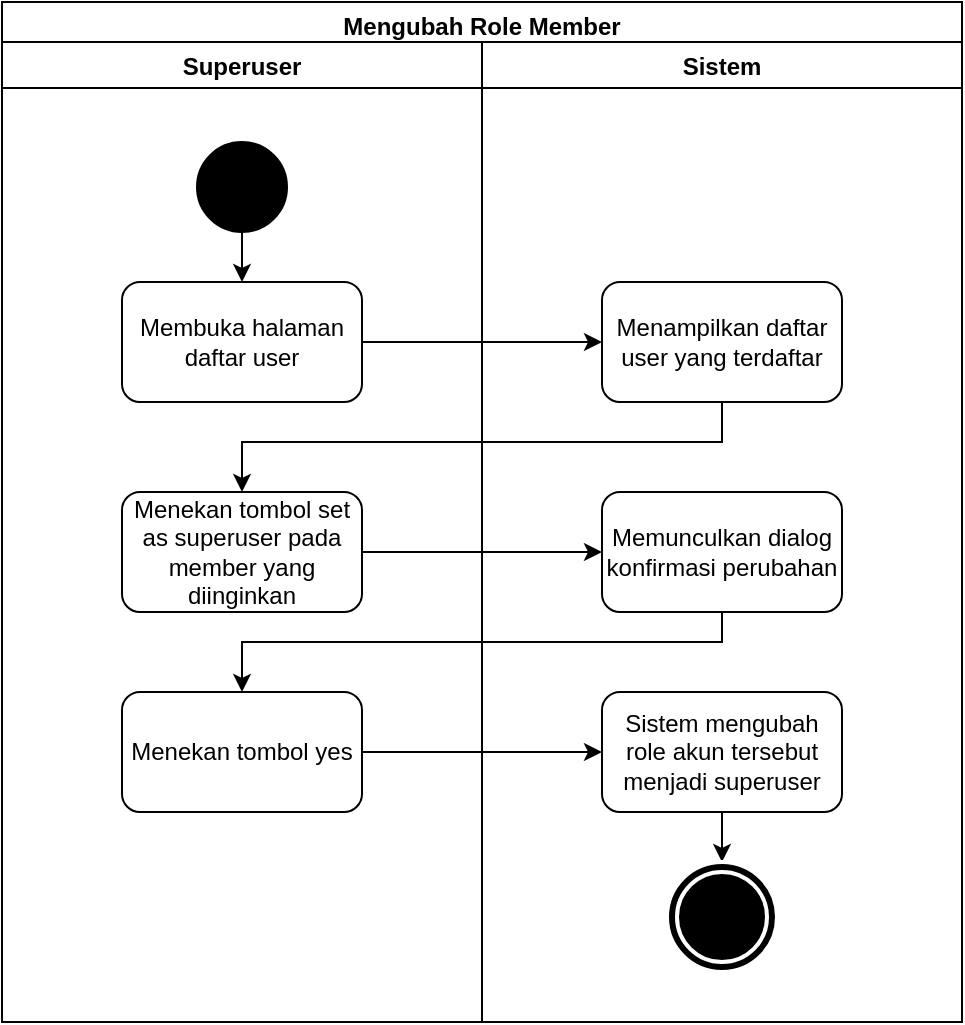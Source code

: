 <mxfile version="16.1.2" type="device"><diagram id="prtHgNgQTEPvFCAcTncT" name="Page-1"><mxGraphModel dx="1209" dy="554" grid="1" gridSize="10" guides="1" tooltips="1" connect="1" arrows="1" fold="1" page="1" pageScale="1" pageWidth="827" pageHeight="1169" math="0" shadow="0"><root><mxCell id="0"/><mxCell id="1" parent="0"/><mxCell id="xOL2CaStUpzWwHvCU3t6-1" value="Mengubah Role Member" style="swimlane;fillColor=none;" parent="1" vertex="1"><mxGeometry x="240" y="60" width="480" height="510" as="geometry"/></mxCell><mxCell id="xOL2CaStUpzWwHvCU3t6-3" value="Superuser" style="swimlane;" parent="xOL2CaStUpzWwHvCU3t6-1" vertex="1"><mxGeometry y="20" width="240" height="490" as="geometry"/></mxCell><mxCell id="xOL2CaStUpzWwHvCU3t6-17" style="edgeStyle=orthogonalEdgeStyle;rounded=0;orthogonalLoop=1;jettySize=auto;html=1;" parent="xOL2CaStUpzWwHvCU3t6-3" source="xOL2CaStUpzWwHvCU3t6-4" target="xOL2CaStUpzWwHvCU3t6-5" edge="1"><mxGeometry relative="1" as="geometry"/></mxCell><mxCell id="xOL2CaStUpzWwHvCU3t6-4" value="" style="ellipse;whiteSpace=wrap;html=1;aspect=fixed;fillColor=#000000;" parent="xOL2CaStUpzWwHvCU3t6-3" vertex="1"><mxGeometry x="97.5" y="50" width="45" height="45" as="geometry"/></mxCell><mxCell id="xOL2CaStUpzWwHvCU3t6-5" value="Membuka halaman daftar user" style="rounded=1;whiteSpace=wrap;html=1;fillColor=none;" parent="xOL2CaStUpzWwHvCU3t6-3" vertex="1"><mxGeometry x="60" y="120" width="120" height="60" as="geometry"/></mxCell><mxCell id="VyShVdEr0SDdoSQeUqbu-1" value="Menekan tombol set as superuser pada member yang diinginkan" style="rounded=1;whiteSpace=wrap;html=1;fillColor=none;" parent="xOL2CaStUpzWwHvCU3t6-3" vertex="1"><mxGeometry x="60" y="225" width="120" height="60" as="geometry"/></mxCell><mxCell id="ejk9RYnk_T_VcdD_T852-1" value="Menekan tombol yes" style="rounded=1;whiteSpace=wrap;html=1;fillColor=none;" parent="xOL2CaStUpzWwHvCU3t6-3" vertex="1"><mxGeometry x="60" y="325" width="120" height="60" as="geometry"/></mxCell><mxCell id="xOL2CaStUpzWwHvCU3t6-2" value="Sistem" style="swimlane;" parent="xOL2CaStUpzWwHvCU3t6-1" vertex="1"><mxGeometry x="240" y="20" width="240" height="490" as="geometry"/></mxCell><mxCell id="xOL2CaStUpzWwHvCU3t6-6" value="Menampilkan daftar user yang terdaftar" style="rounded=1;whiteSpace=wrap;html=1;fillColor=none;" parent="xOL2CaStUpzWwHvCU3t6-2" vertex="1"><mxGeometry x="60" y="120" width="120" height="60" as="geometry"/></mxCell><mxCell id="5Nsrx53wcg7sP6to55Np-2" value="Memunculkan dialog konfirmasi perubahan" style="rounded=1;whiteSpace=wrap;html=1;fillColor=none;" parent="xOL2CaStUpzWwHvCU3t6-2" vertex="1"><mxGeometry x="60" y="225" width="120" height="60" as="geometry"/></mxCell><mxCell id="ejk9RYnk_T_VcdD_T852-7" style="edgeStyle=orthogonalEdgeStyle;rounded=0;orthogonalLoop=1;jettySize=auto;html=1;entryX=0.5;entryY=0;entryDx=0;entryDy=0;" parent="xOL2CaStUpzWwHvCU3t6-2" source="ejk9RYnk_T_VcdD_T852-4" target="xOL2CaStUpzWwHvCU3t6-19" edge="1"><mxGeometry relative="1" as="geometry"/></mxCell><mxCell id="ejk9RYnk_T_VcdD_T852-4" value="Sistem mengubah role akun tersebut menjadi superuser" style="rounded=1;whiteSpace=wrap;html=1;fillColor=none;" parent="xOL2CaStUpzWwHvCU3t6-2" vertex="1"><mxGeometry x="60" y="325" width="120" height="60" as="geometry"/></mxCell><mxCell id="xOL2CaStUpzWwHvCU3t6-19" value="" style="ellipse;shape=doubleEllipse;whiteSpace=wrap;html=1;aspect=fixed;fillColor=#000000;strokeColor=#FFFFFF;strokeWidth=2;" parent="xOL2CaStUpzWwHvCU3t6-2" vertex="1"><mxGeometry x="92.5" y="410" width="55" height="55" as="geometry"/></mxCell><mxCell id="xOL2CaStUpzWwHvCU3t6-7" value="" style="edgeStyle=orthogonalEdgeStyle;rounded=0;orthogonalLoop=1;jettySize=auto;html=1;" parent="xOL2CaStUpzWwHvCU3t6-1" source="xOL2CaStUpzWwHvCU3t6-5" target="xOL2CaStUpzWwHvCU3t6-6" edge="1"><mxGeometry relative="1" as="geometry"/></mxCell><mxCell id="VyShVdEr0SDdoSQeUqbu-7" style="edgeStyle=orthogonalEdgeStyle;rounded=0;orthogonalLoop=1;jettySize=auto;html=1;" parent="xOL2CaStUpzWwHvCU3t6-1" source="xOL2CaStUpzWwHvCU3t6-6" target="VyShVdEr0SDdoSQeUqbu-1" edge="1"><mxGeometry relative="1" as="geometry"><Array as="points"><mxPoint x="360" y="220"/><mxPoint x="120" y="220"/></Array></mxGeometry></mxCell><mxCell id="5Nsrx53wcg7sP6to55Np-3" style="edgeStyle=orthogonalEdgeStyle;rounded=0;orthogonalLoop=1;jettySize=auto;html=1;entryX=0;entryY=0.5;entryDx=0;entryDy=0;" parent="xOL2CaStUpzWwHvCU3t6-1" source="VyShVdEr0SDdoSQeUqbu-1" target="5Nsrx53wcg7sP6to55Np-2" edge="1"><mxGeometry relative="1" as="geometry"/></mxCell><mxCell id="ejk9RYnk_T_VcdD_T852-2" style="edgeStyle=orthogonalEdgeStyle;rounded=0;orthogonalLoop=1;jettySize=auto;html=1;" parent="xOL2CaStUpzWwHvCU3t6-1" source="5Nsrx53wcg7sP6to55Np-2" target="ejk9RYnk_T_VcdD_T852-1" edge="1"><mxGeometry relative="1" as="geometry"><Array as="points"><mxPoint x="360" y="320"/><mxPoint x="120" y="320"/></Array></mxGeometry></mxCell><mxCell id="ejk9RYnk_T_VcdD_T852-5" style="edgeStyle=orthogonalEdgeStyle;rounded=0;orthogonalLoop=1;jettySize=auto;html=1;" parent="xOL2CaStUpzWwHvCU3t6-1" source="ejk9RYnk_T_VcdD_T852-1" target="ejk9RYnk_T_VcdD_T852-4" edge="1"><mxGeometry relative="1" as="geometry"/></mxCell></root></mxGraphModel></diagram></mxfile>